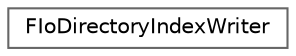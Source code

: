 digraph "Graphical Class Hierarchy"
{
 // INTERACTIVE_SVG=YES
 // LATEX_PDF_SIZE
  bgcolor="transparent";
  edge [fontname=Helvetica,fontsize=10,labelfontname=Helvetica,labelfontsize=10];
  node [fontname=Helvetica,fontsize=10,shape=box,height=0.2,width=0.4];
  rankdir="LR";
  Node0 [id="Node000000",label="FIoDirectoryIndexWriter",height=0.2,width=0.4,color="grey40", fillcolor="white", style="filled",URL="$d2/dd0/classFIoDirectoryIndexWriter.html",tooltip=" "];
}
